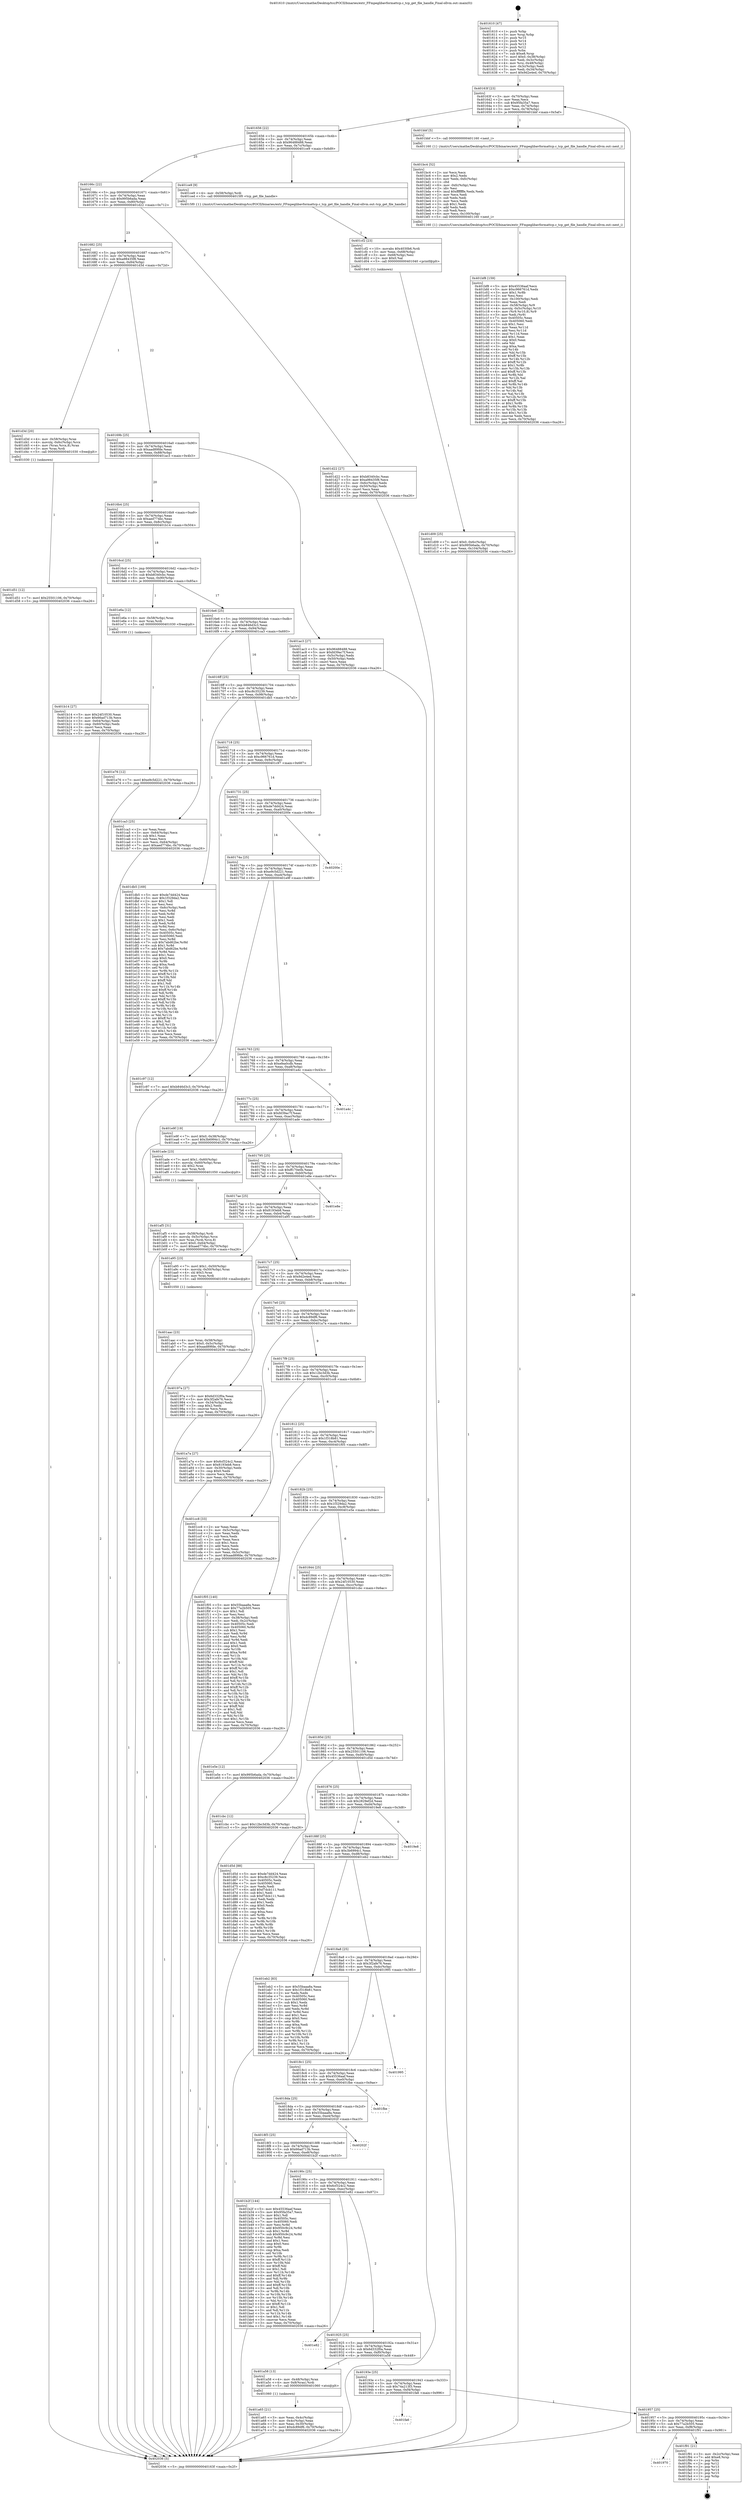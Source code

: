 digraph "0x401610" {
  label = "0x401610 (/mnt/c/Users/mathe/Desktop/tcc/POCII/binaries/extr_FFmpeglibavformattcp.c_tcp_get_file_handle_Final-ollvm.out::main(0))"
  labelloc = "t"
  node[shape=record]

  Entry [label="",width=0.3,height=0.3,shape=circle,fillcolor=black,style=filled]
  "0x40163f" [label="{
     0x40163f [23]\l
     | [instrs]\l
     &nbsp;&nbsp;0x40163f \<+3\>: mov -0x70(%rbp),%eax\l
     &nbsp;&nbsp;0x401642 \<+2\>: mov %eax,%ecx\l
     &nbsp;&nbsp;0x401644 \<+6\>: sub $0x95fa35a7,%ecx\l
     &nbsp;&nbsp;0x40164a \<+3\>: mov %eax,-0x74(%rbp)\l
     &nbsp;&nbsp;0x40164d \<+3\>: mov %ecx,-0x78(%rbp)\l
     &nbsp;&nbsp;0x401650 \<+6\>: je 0000000000401bbf \<main+0x5af\>\l
  }"]
  "0x401bbf" [label="{
     0x401bbf [5]\l
     | [instrs]\l
     &nbsp;&nbsp;0x401bbf \<+5\>: call 0000000000401160 \<next_i\>\l
     | [calls]\l
     &nbsp;&nbsp;0x401160 \{1\} (/mnt/c/Users/mathe/Desktop/tcc/POCII/binaries/extr_FFmpeglibavformattcp.c_tcp_get_file_handle_Final-ollvm.out::next_i)\l
  }"]
  "0x401656" [label="{
     0x401656 [22]\l
     | [instrs]\l
     &nbsp;&nbsp;0x401656 \<+5\>: jmp 000000000040165b \<main+0x4b\>\l
     &nbsp;&nbsp;0x40165b \<+3\>: mov -0x74(%rbp),%eax\l
     &nbsp;&nbsp;0x40165e \<+5\>: sub $0x96488488,%eax\l
     &nbsp;&nbsp;0x401663 \<+3\>: mov %eax,-0x7c(%rbp)\l
     &nbsp;&nbsp;0x401666 \<+6\>: je 0000000000401ce9 \<main+0x6d9\>\l
  }"]
  Exit [label="",width=0.3,height=0.3,shape=circle,fillcolor=black,style=filled,peripheries=2]
  "0x401ce9" [label="{
     0x401ce9 [9]\l
     | [instrs]\l
     &nbsp;&nbsp;0x401ce9 \<+4\>: mov -0x58(%rbp),%rdi\l
     &nbsp;&nbsp;0x401ced \<+5\>: call 00000000004015f0 \<tcp_get_file_handle\>\l
     | [calls]\l
     &nbsp;&nbsp;0x4015f0 \{1\} (/mnt/c/Users/mathe/Desktop/tcc/POCII/binaries/extr_FFmpeglibavformattcp.c_tcp_get_file_handle_Final-ollvm.out::tcp_get_file_handle)\l
  }"]
  "0x40166c" [label="{
     0x40166c [22]\l
     | [instrs]\l
     &nbsp;&nbsp;0x40166c \<+5\>: jmp 0000000000401671 \<main+0x61\>\l
     &nbsp;&nbsp;0x401671 \<+3\>: mov -0x74(%rbp),%eax\l
     &nbsp;&nbsp;0x401674 \<+5\>: sub $0x995b6ada,%eax\l
     &nbsp;&nbsp;0x401679 \<+3\>: mov %eax,-0x80(%rbp)\l
     &nbsp;&nbsp;0x40167c \<+6\>: je 0000000000401d22 \<main+0x712\>\l
  }"]
  "0x401970" [label="{
     0x401970\l
  }", style=dashed]
  "0x401d22" [label="{
     0x401d22 [27]\l
     | [instrs]\l
     &nbsp;&nbsp;0x401d22 \<+5\>: mov $0xb8340cbc,%eax\l
     &nbsp;&nbsp;0x401d27 \<+5\>: mov $0xa98435f8,%ecx\l
     &nbsp;&nbsp;0x401d2c \<+3\>: mov -0x6c(%rbp),%edx\l
     &nbsp;&nbsp;0x401d2f \<+3\>: cmp -0x50(%rbp),%edx\l
     &nbsp;&nbsp;0x401d32 \<+3\>: cmovl %ecx,%eax\l
     &nbsp;&nbsp;0x401d35 \<+3\>: mov %eax,-0x70(%rbp)\l
     &nbsp;&nbsp;0x401d38 \<+5\>: jmp 0000000000402036 \<main+0xa26\>\l
  }"]
  "0x401682" [label="{
     0x401682 [25]\l
     | [instrs]\l
     &nbsp;&nbsp;0x401682 \<+5\>: jmp 0000000000401687 \<main+0x77\>\l
     &nbsp;&nbsp;0x401687 \<+3\>: mov -0x74(%rbp),%eax\l
     &nbsp;&nbsp;0x40168a \<+5\>: sub $0xa98435f8,%eax\l
     &nbsp;&nbsp;0x40168f \<+6\>: mov %eax,-0x84(%rbp)\l
     &nbsp;&nbsp;0x401695 \<+6\>: je 0000000000401d3d \<main+0x72d\>\l
  }"]
  "0x401f91" [label="{
     0x401f91 [21]\l
     | [instrs]\l
     &nbsp;&nbsp;0x401f91 \<+3\>: mov -0x2c(%rbp),%eax\l
     &nbsp;&nbsp;0x401f94 \<+7\>: add $0xe8,%rsp\l
     &nbsp;&nbsp;0x401f9b \<+1\>: pop %rbx\l
     &nbsp;&nbsp;0x401f9c \<+2\>: pop %r12\l
     &nbsp;&nbsp;0x401f9e \<+2\>: pop %r13\l
     &nbsp;&nbsp;0x401fa0 \<+2\>: pop %r14\l
     &nbsp;&nbsp;0x401fa2 \<+2\>: pop %r15\l
     &nbsp;&nbsp;0x401fa4 \<+1\>: pop %rbp\l
     &nbsp;&nbsp;0x401fa5 \<+1\>: ret\l
  }"]
  "0x401d3d" [label="{
     0x401d3d [20]\l
     | [instrs]\l
     &nbsp;&nbsp;0x401d3d \<+4\>: mov -0x58(%rbp),%rax\l
     &nbsp;&nbsp;0x401d41 \<+4\>: movslq -0x6c(%rbp),%rcx\l
     &nbsp;&nbsp;0x401d45 \<+4\>: mov (%rax,%rcx,8),%rax\l
     &nbsp;&nbsp;0x401d49 \<+3\>: mov %rax,%rdi\l
     &nbsp;&nbsp;0x401d4c \<+5\>: call 0000000000401030 \<free@plt\>\l
     | [calls]\l
     &nbsp;&nbsp;0x401030 \{1\} (unknown)\l
  }"]
  "0x40169b" [label="{
     0x40169b [25]\l
     | [instrs]\l
     &nbsp;&nbsp;0x40169b \<+5\>: jmp 00000000004016a0 \<main+0x90\>\l
     &nbsp;&nbsp;0x4016a0 \<+3\>: mov -0x74(%rbp),%eax\l
     &nbsp;&nbsp;0x4016a3 \<+5\>: sub $0xaad89fde,%eax\l
     &nbsp;&nbsp;0x4016a8 \<+6\>: mov %eax,-0x88(%rbp)\l
     &nbsp;&nbsp;0x4016ae \<+6\>: je 0000000000401ac3 \<main+0x4b3\>\l
  }"]
  "0x401957" [label="{
     0x401957 [25]\l
     | [instrs]\l
     &nbsp;&nbsp;0x401957 \<+5\>: jmp 000000000040195c \<main+0x34c\>\l
     &nbsp;&nbsp;0x40195c \<+3\>: mov -0x74(%rbp),%eax\l
     &nbsp;&nbsp;0x40195f \<+5\>: sub $0x77a2b505,%eax\l
     &nbsp;&nbsp;0x401964 \<+6\>: mov %eax,-0xf8(%rbp)\l
     &nbsp;&nbsp;0x40196a \<+6\>: je 0000000000401f91 \<main+0x981\>\l
  }"]
  "0x401ac3" [label="{
     0x401ac3 [27]\l
     | [instrs]\l
     &nbsp;&nbsp;0x401ac3 \<+5\>: mov $0x96488488,%eax\l
     &nbsp;&nbsp;0x401ac8 \<+5\>: mov $0xfd39ac7f,%ecx\l
     &nbsp;&nbsp;0x401acd \<+3\>: mov -0x5c(%rbp),%edx\l
     &nbsp;&nbsp;0x401ad0 \<+3\>: cmp -0x50(%rbp),%edx\l
     &nbsp;&nbsp;0x401ad3 \<+3\>: cmovl %ecx,%eax\l
     &nbsp;&nbsp;0x401ad6 \<+3\>: mov %eax,-0x70(%rbp)\l
     &nbsp;&nbsp;0x401ad9 \<+5\>: jmp 0000000000402036 \<main+0xa26\>\l
  }"]
  "0x4016b4" [label="{
     0x4016b4 [25]\l
     | [instrs]\l
     &nbsp;&nbsp;0x4016b4 \<+5\>: jmp 00000000004016b9 \<main+0xa9\>\l
     &nbsp;&nbsp;0x4016b9 \<+3\>: mov -0x74(%rbp),%eax\l
     &nbsp;&nbsp;0x4016bc \<+5\>: sub $0xaed774bc,%eax\l
     &nbsp;&nbsp;0x4016c1 \<+6\>: mov %eax,-0x8c(%rbp)\l
     &nbsp;&nbsp;0x4016c7 \<+6\>: je 0000000000401b14 \<main+0x504\>\l
  }"]
  "0x401fa6" [label="{
     0x401fa6\l
  }", style=dashed]
  "0x401b14" [label="{
     0x401b14 [27]\l
     | [instrs]\l
     &nbsp;&nbsp;0x401b14 \<+5\>: mov $0x24f10530,%eax\l
     &nbsp;&nbsp;0x401b19 \<+5\>: mov $0x66ad713b,%ecx\l
     &nbsp;&nbsp;0x401b1e \<+3\>: mov -0x64(%rbp),%edx\l
     &nbsp;&nbsp;0x401b21 \<+3\>: cmp -0x60(%rbp),%edx\l
     &nbsp;&nbsp;0x401b24 \<+3\>: cmovl %ecx,%eax\l
     &nbsp;&nbsp;0x401b27 \<+3\>: mov %eax,-0x70(%rbp)\l
     &nbsp;&nbsp;0x401b2a \<+5\>: jmp 0000000000402036 \<main+0xa26\>\l
  }"]
  "0x4016cd" [label="{
     0x4016cd [25]\l
     | [instrs]\l
     &nbsp;&nbsp;0x4016cd \<+5\>: jmp 00000000004016d2 \<main+0xc2\>\l
     &nbsp;&nbsp;0x4016d2 \<+3\>: mov -0x74(%rbp),%eax\l
     &nbsp;&nbsp;0x4016d5 \<+5\>: sub $0xb8340cbc,%eax\l
     &nbsp;&nbsp;0x4016da \<+6\>: mov %eax,-0x90(%rbp)\l
     &nbsp;&nbsp;0x4016e0 \<+6\>: je 0000000000401e6a \<main+0x85a\>\l
  }"]
  "0x401e76" [label="{
     0x401e76 [12]\l
     | [instrs]\l
     &nbsp;&nbsp;0x401e76 \<+7\>: movl $0xe9c5d221,-0x70(%rbp)\l
     &nbsp;&nbsp;0x401e7d \<+5\>: jmp 0000000000402036 \<main+0xa26\>\l
  }"]
  "0x401e6a" [label="{
     0x401e6a [12]\l
     | [instrs]\l
     &nbsp;&nbsp;0x401e6a \<+4\>: mov -0x58(%rbp),%rax\l
     &nbsp;&nbsp;0x401e6e \<+3\>: mov %rax,%rdi\l
     &nbsp;&nbsp;0x401e71 \<+5\>: call 0000000000401030 \<free@plt\>\l
     | [calls]\l
     &nbsp;&nbsp;0x401030 \{1\} (unknown)\l
  }"]
  "0x4016e6" [label="{
     0x4016e6 [25]\l
     | [instrs]\l
     &nbsp;&nbsp;0x4016e6 \<+5\>: jmp 00000000004016eb \<main+0xdb\>\l
     &nbsp;&nbsp;0x4016eb \<+3\>: mov -0x74(%rbp),%eax\l
     &nbsp;&nbsp;0x4016ee \<+5\>: sub $0xb846d3c3,%eax\l
     &nbsp;&nbsp;0x4016f3 \<+6\>: mov %eax,-0x94(%rbp)\l
     &nbsp;&nbsp;0x4016f9 \<+6\>: je 0000000000401ca3 \<main+0x693\>\l
  }"]
  "0x401d51" [label="{
     0x401d51 [12]\l
     | [instrs]\l
     &nbsp;&nbsp;0x401d51 \<+7\>: movl $0x25501106,-0x70(%rbp)\l
     &nbsp;&nbsp;0x401d58 \<+5\>: jmp 0000000000402036 \<main+0xa26\>\l
  }"]
  "0x401ca3" [label="{
     0x401ca3 [25]\l
     | [instrs]\l
     &nbsp;&nbsp;0x401ca3 \<+2\>: xor %eax,%eax\l
     &nbsp;&nbsp;0x401ca5 \<+3\>: mov -0x64(%rbp),%ecx\l
     &nbsp;&nbsp;0x401ca8 \<+3\>: sub $0x1,%eax\l
     &nbsp;&nbsp;0x401cab \<+2\>: sub %eax,%ecx\l
     &nbsp;&nbsp;0x401cad \<+3\>: mov %ecx,-0x64(%rbp)\l
     &nbsp;&nbsp;0x401cb0 \<+7\>: movl $0xaed774bc,-0x70(%rbp)\l
     &nbsp;&nbsp;0x401cb7 \<+5\>: jmp 0000000000402036 \<main+0xa26\>\l
  }"]
  "0x4016ff" [label="{
     0x4016ff [25]\l
     | [instrs]\l
     &nbsp;&nbsp;0x4016ff \<+5\>: jmp 0000000000401704 \<main+0xf4\>\l
     &nbsp;&nbsp;0x401704 \<+3\>: mov -0x74(%rbp),%eax\l
     &nbsp;&nbsp;0x401707 \<+5\>: sub $0xc8c35239,%eax\l
     &nbsp;&nbsp;0x40170c \<+6\>: mov %eax,-0x98(%rbp)\l
     &nbsp;&nbsp;0x401712 \<+6\>: je 0000000000401db5 \<main+0x7a5\>\l
  }"]
  "0x401d09" [label="{
     0x401d09 [25]\l
     | [instrs]\l
     &nbsp;&nbsp;0x401d09 \<+7\>: movl $0x0,-0x6c(%rbp)\l
     &nbsp;&nbsp;0x401d10 \<+7\>: movl $0x995b6ada,-0x70(%rbp)\l
     &nbsp;&nbsp;0x401d17 \<+6\>: mov %eax,-0x104(%rbp)\l
     &nbsp;&nbsp;0x401d1d \<+5\>: jmp 0000000000402036 \<main+0xa26\>\l
  }"]
  "0x401db5" [label="{
     0x401db5 [169]\l
     | [instrs]\l
     &nbsp;&nbsp;0x401db5 \<+5\>: mov $0xde7dd424,%eax\l
     &nbsp;&nbsp;0x401dba \<+5\>: mov $0x1f329da2,%ecx\l
     &nbsp;&nbsp;0x401dbf \<+2\>: mov $0x1,%dl\l
     &nbsp;&nbsp;0x401dc1 \<+2\>: xor %esi,%esi\l
     &nbsp;&nbsp;0x401dc3 \<+3\>: mov -0x6c(%rbp),%edi\l
     &nbsp;&nbsp;0x401dc6 \<+3\>: mov %esi,%r8d\l
     &nbsp;&nbsp;0x401dc9 \<+3\>: sub %edi,%r8d\l
     &nbsp;&nbsp;0x401dcc \<+2\>: mov %esi,%edi\l
     &nbsp;&nbsp;0x401dce \<+3\>: sub $0x1,%edi\l
     &nbsp;&nbsp;0x401dd1 \<+3\>: add %edi,%r8d\l
     &nbsp;&nbsp;0x401dd4 \<+3\>: sub %r8d,%esi\l
     &nbsp;&nbsp;0x401dd7 \<+3\>: mov %esi,-0x6c(%rbp)\l
     &nbsp;&nbsp;0x401dda \<+7\>: mov 0x40505c,%esi\l
     &nbsp;&nbsp;0x401de1 \<+7\>: mov 0x405060,%edi\l
     &nbsp;&nbsp;0x401de8 \<+3\>: mov %esi,%r8d\l
     &nbsp;&nbsp;0x401deb \<+7\>: sub $0x7abd62be,%r8d\l
     &nbsp;&nbsp;0x401df2 \<+4\>: sub $0x1,%r8d\l
     &nbsp;&nbsp;0x401df6 \<+7\>: add $0x7abd62be,%r8d\l
     &nbsp;&nbsp;0x401dfd \<+4\>: imul %r8d,%esi\l
     &nbsp;&nbsp;0x401e01 \<+3\>: and $0x1,%esi\l
     &nbsp;&nbsp;0x401e04 \<+3\>: cmp $0x0,%esi\l
     &nbsp;&nbsp;0x401e07 \<+4\>: sete %r9b\l
     &nbsp;&nbsp;0x401e0b \<+3\>: cmp $0xa,%edi\l
     &nbsp;&nbsp;0x401e0e \<+4\>: setl %r10b\l
     &nbsp;&nbsp;0x401e12 \<+3\>: mov %r9b,%r11b\l
     &nbsp;&nbsp;0x401e15 \<+4\>: xor $0xff,%r11b\l
     &nbsp;&nbsp;0x401e19 \<+3\>: mov %r10b,%bl\l
     &nbsp;&nbsp;0x401e1c \<+3\>: xor $0xff,%bl\l
     &nbsp;&nbsp;0x401e1f \<+3\>: xor $0x1,%dl\l
     &nbsp;&nbsp;0x401e22 \<+3\>: mov %r11b,%r14b\l
     &nbsp;&nbsp;0x401e25 \<+4\>: and $0xff,%r14b\l
     &nbsp;&nbsp;0x401e29 \<+3\>: and %dl,%r9b\l
     &nbsp;&nbsp;0x401e2c \<+3\>: mov %bl,%r15b\l
     &nbsp;&nbsp;0x401e2f \<+4\>: and $0xff,%r15b\l
     &nbsp;&nbsp;0x401e33 \<+3\>: and %dl,%r10b\l
     &nbsp;&nbsp;0x401e36 \<+3\>: or %r9b,%r14b\l
     &nbsp;&nbsp;0x401e39 \<+3\>: or %r10b,%r15b\l
     &nbsp;&nbsp;0x401e3c \<+3\>: xor %r15b,%r14b\l
     &nbsp;&nbsp;0x401e3f \<+3\>: or %bl,%r11b\l
     &nbsp;&nbsp;0x401e42 \<+4\>: xor $0xff,%r11b\l
     &nbsp;&nbsp;0x401e46 \<+3\>: or $0x1,%dl\l
     &nbsp;&nbsp;0x401e49 \<+3\>: and %dl,%r11b\l
     &nbsp;&nbsp;0x401e4c \<+3\>: or %r11b,%r14b\l
     &nbsp;&nbsp;0x401e4f \<+4\>: test $0x1,%r14b\l
     &nbsp;&nbsp;0x401e53 \<+3\>: cmovne %ecx,%eax\l
     &nbsp;&nbsp;0x401e56 \<+3\>: mov %eax,-0x70(%rbp)\l
     &nbsp;&nbsp;0x401e59 \<+5\>: jmp 0000000000402036 \<main+0xa26\>\l
  }"]
  "0x401718" [label="{
     0x401718 [25]\l
     | [instrs]\l
     &nbsp;&nbsp;0x401718 \<+5\>: jmp 000000000040171d \<main+0x10d\>\l
     &nbsp;&nbsp;0x40171d \<+3\>: mov -0x74(%rbp),%eax\l
     &nbsp;&nbsp;0x401720 \<+5\>: sub $0xc966761d,%eax\l
     &nbsp;&nbsp;0x401725 \<+6\>: mov %eax,-0x9c(%rbp)\l
     &nbsp;&nbsp;0x40172b \<+6\>: je 0000000000401c97 \<main+0x687\>\l
  }"]
  "0x401cf2" [label="{
     0x401cf2 [23]\l
     | [instrs]\l
     &nbsp;&nbsp;0x401cf2 \<+10\>: movabs $0x4030b6,%rdi\l
     &nbsp;&nbsp;0x401cfc \<+3\>: mov %eax,-0x68(%rbp)\l
     &nbsp;&nbsp;0x401cff \<+3\>: mov -0x68(%rbp),%esi\l
     &nbsp;&nbsp;0x401d02 \<+2\>: mov $0x0,%al\l
     &nbsp;&nbsp;0x401d04 \<+5\>: call 0000000000401040 \<printf@plt\>\l
     | [calls]\l
     &nbsp;&nbsp;0x401040 \{1\} (unknown)\l
  }"]
  "0x401c97" [label="{
     0x401c97 [12]\l
     | [instrs]\l
     &nbsp;&nbsp;0x401c97 \<+7\>: movl $0xb846d3c3,-0x70(%rbp)\l
     &nbsp;&nbsp;0x401c9e \<+5\>: jmp 0000000000402036 \<main+0xa26\>\l
  }"]
  "0x401731" [label="{
     0x401731 [25]\l
     | [instrs]\l
     &nbsp;&nbsp;0x401731 \<+5\>: jmp 0000000000401736 \<main+0x126\>\l
     &nbsp;&nbsp;0x401736 \<+3\>: mov -0x74(%rbp),%eax\l
     &nbsp;&nbsp;0x401739 \<+5\>: sub $0xde7dd424,%eax\l
     &nbsp;&nbsp;0x40173e \<+6\>: mov %eax,-0xa0(%rbp)\l
     &nbsp;&nbsp;0x401744 \<+6\>: je 000000000040200e \<main+0x9fe\>\l
  }"]
  "0x401bf8" [label="{
     0x401bf8 [159]\l
     | [instrs]\l
     &nbsp;&nbsp;0x401bf8 \<+5\>: mov $0x45536aaf,%ecx\l
     &nbsp;&nbsp;0x401bfd \<+5\>: mov $0xc966761d,%edx\l
     &nbsp;&nbsp;0x401c02 \<+3\>: mov $0x1,%r8b\l
     &nbsp;&nbsp;0x401c05 \<+2\>: xor %esi,%esi\l
     &nbsp;&nbsp;0x401c07 \<+6\>: mov -0x100(%rbp),%edi\l
     &nbsp;&nbsp;0x401c0d \<+3\>: imul %eax,%edi\l
     &nbsp;&nbsp;0x401c10 \<+4\>: mov -0x58(%rbp),%r9\l
     &nbsp;&nbsp;0x401c14 \<+4\>: movslq -0x5c(%rbp),%r10\l
     &nbsp;&nbsp;0x401c18 \<+4\>: mov (%r9,%r10,8),%r9\l
     &nbsp;&nbsp;0x401c1c \<+3\>: mov %edi,(%r9)\l
     &nbsp;&nbsp;0x401c1f \<+7\>: mov 0x40505c,%eax\l
     &nbsp;&nbsp;0x401c26 \<+7\>: mov 0x405060,%edi\l
     &nbsp;&nbsp;0x401c2d \<+3\>: sub $0x1,%esi\l
     &nbsp;&nbsp;0x401c30 \<+3\>: mov %eax,%r11d\l
     &nbsp;&nbsp;0x401c33 \<+3\>: add %esi,%r11d\l
     &nbsp;&nbsp;0x401c36 \<+4\>: imul %r11d,%eax\l
     &nbsp;&nbsp;0x401c3a \<+3\>: and $0x1,%eax\l
     &nbsp;&nbsp;0x401c3d \<+3\>: cmp $0x0,%eax\l
     &nbsp;&nbsp;0x401c40 \<+3\>: sete %bl\l
     &nbsp;&nbsp;0x401c43 \<+3\>: cmp $0xa,%edi\l
     &nbsp;&nbsp;0x401c46 \<+4\>: setl %r14b\l
     &nbsp;&nbsp;0x401c4a \<+3\>: mov %bl,%r15b\l
     &nbsp;&nbsp;0x401c4d \<+4\>: xor $0xff,%r15b\l
     &nbsp;&nbsp;0x401c51 \<+3\>: mov %r14b,%r12b\l
     &nbsp;&nbsp;0x401c54 \<+4\>: xor $0xff,%r12b\l
     &nbsp;&nbsp;0x401c58 \<+4\>: xor $0x1,%r8b\l
     &nbsp;&nbsp;0x401c5c \<+3\>: mov %r15b,%r13b\l
     &nbsp;&nbsp;0x401c5f \<+4\>: and $0xff,%r13b\l
     &nbsp;&nbsp;0x401c63 \<+3\>: and %r8b,%bl\l
     &nbsp;&nbsp;0x401c66 \<+3\>: mov %r12b,%al\l
     &nbsp;&nbsp;0x401c69 \<+2\>: and $0xff,%al\l
     &nbsp;&nbsp;0x401c6b \<+3\>: and %r8b,%r14b\l
     &nbsp;&nbsp;0x401c6e \<+3\>: or %bl,%r13b\l
     &nbsp;&nbsp;0x401c71 \<+3\>: or %r14b,%al\l
     &nbsp;&nbsp;0x401c74 \<+3\>: xor %al,%r13b\l
     &nbsp;&nbsp;0x401c77 \<+3\>: or %r12b,%r15b\l
     &nbsp;&nbsp;0x401c7a \<+4\>: xor $0xff,%r15b\l
     &nbsp;&nbsp;0x401c7e \<+4\>: or $0x1,%r8b\l
     &nbsp;&nbsp;0x401c82 \<+3\>: and %r8b,%r15b\l
     &nbsp;&nbsp;0x401c85 \<+3\>: or %r15b,%r13b\l
     &nbsp;&nbsp;0x401c88 \<+4\>: test $0x1,%r13b\l
     &nbsp;&nbsp;0x401c8c \<+3\>: cmovne %edx,%ecx\l
     &nbsp;&nbsp;0x401c8f \<+3\>: mov %ecx,-0x70(%rbp)\l
     &nbsp;&nbsp;0x401c92 \<+5\>: jmp 0000000000402036 \<main+0xa26\>\l
  }"]
  "0x40200e" [label="{
     0x40200e\l
  }", style=dashed]
  "0x40174a" [label="{
     0x40174a [25]\l
     | [instrs]\l
     &nbsp;&nbsp;0x40174a \<+5\>: jmp 000000000040174f \<main+0x13f\>\l
     &nbsp;&nbsp;0x40174f \<+3\>: mov -0x74(%rbp),%eax\l
     &nbsp;&nbsp;0x401752 \<+5\>: sub $0xe9c5d221,%eax\l
     &nbsp;&nbsp;0x401757 \<+6\>: mov %eax,-0xa4(%rbp)\l
     &nbsp;&nbsp;0x40175d \<+6\>: je 0000000000401e9f \<main+0x88f\>\l
  }"]
  "0x401bc4" [label="{
     0x401bc4 [52]\l
     | [instrs]\l
     &nbsp;&nbsp;0x401bc4 \<+2\>: xor %ecx,%ecx\l
     &nbsp;&nbsp;0x401bc6 \<+5\>: mov $0x2,%edx\l
     &nbsp;&nbsp;0x401bcb \<+6\>: mov %edx,-0xfc(%rbp)\l
     &nbsp;&nbsp;0x401bd1 \<+1\>: cltd\l
     &nbsp;&nbsp;0x401bd2 \<+6\>: mov -0xfc(%rbp),%esi\l
     &nbsp;&nbsp;0x401bd8 \<+2\>: idiv %esi\l
     &nbsp;&nbsp;0x401bda \<+6\>: imul $0xfffffffe,%edx,%edx\l
     &nbsp;&nbsp;0x401be0 \<+2\>: mov %ecx,%edi\l
     &nbsp;&nbsp;0x401be2 \<+2\>: sub %edx,%edi\l
     &nbsp;&nbsp;0x401be4 \<+2\>: mov %ecx,%edx\l
     &nbsp;&nbsp;0x401be6 \<+3\>: sub $0x1,%edx\l
     &nbsp;&nbsp;0x401be9 \<+2\>: add %edx,%edi\l
     &nbsp;&nbsp;0x401beb \<+2\>: sub %edi,%ecx\l
     &nbsp;&nbsp;0x401bed \<+6\>: mov %ecx,-0x100(%rbp)\l
     &nbsp;&nbsp;0x401bf3 \<+5\>: call 0000000000401160 \<next_i\>\l
     | [calls]\l
     &nbsp;&nbsp;0x401160 \{1\} (/mnt/c/Users/mathe/Desktop/tcc/POCII/binaries/extr_FFmpeglibavformattcp.c_tcp_get_file_handle_Final-ollvm.out::next_i)\l
  }"]
  "0x401e9f" [label="{
     0x401e9f [19]\l
     | [instrs]\l
     &nbsp;&nbsp;0x401e9f \<+7\>: movl $0x0,-0x38(%rbp)\l
     &nbsp;&nbsp;0x401ea6 \<+7\>: movl $0x3b6994c1,-0x70(%rbp)\l
     &nbsp;&nbsp;0x401ead \<+5\>: jmp 0000000000402036 \<main+0xa26\>\l
  }"]
  "0x401763" [label="{
     0x401763 [25]\l
     | [instrs]\l
     &nbsp;&nbsp;0x401763 \<+5\>: jmp 0000000000401768 \<main+0x158\>\l
     &nbsp;&nbsp;0x401768 \<+3\>: mov -0x74(%rbp),%eax\l
     &nbsp;&nbsp;0x40176b \<+5\>: sub $0xefea0cdb,%eax\l
     &nbsp;&nbsp;0x401770 \<+6\>: mov %eax,-0xa8(%rbp)\l
     &nbsp;&nbsp;0x401776 \<+6\>: je 0000000000401a4c \<main+0x43c\>\l
  }"]
  "0x401af5" [label="{
     0x401af5 [31]\l
     | [instrs]\l
     &nbsp;&nbsp;0x401af5 \<+4\>: mov -0x58(%rbp),%rdi\l
     &nbsp;&nbsp;0x401af9 \<+4\>: movslq -0x5c(%rbp),%rcx\l
     &nbsp;&nbsp;0x401afd \<+4\>: mov %rax,(%rdi,%rcx,8)\l
     &nbsp;&nbsp;0x401b01 \<+7\>: movl $0x0,-0x64(%rbp)\l
     &nbsp;&nbsp;0x401b08 \<+7\>: movl $0xaed774bc,-0x70(%rbp)\l
     &nbsp;&nbsp;0x401b0f \<+5\>: jmp 0000000000402036 \<main+0xa26\>\l
  }"]
  "0x401a4c" [label="{
     0x401a4c\l
  }", style=dashed]
  "0x40177c" [label="{
     0x40177c [25]\l
     | [instrs]\l
     &nbsp;&nbsp;0x40177c \<+5\>: jmp 0000000000401781 \<main+0x171\>\l
     &nbsp;&nbsp;0x401781 \<+3\>: mov -0x74(%rbp),%eax\l
     &nbsp;&nbsp;0x401784 \<+5\>: sub $0xfd39ac7f,%eax\l
     &nbsp;&nbsp;0x401789 \<+6\>: mov %eax,-0xac(%rbp)\l
     &nbsp;&nbsp;0x40178f \<+6\>: je 0000000000401ade \<main+0x4ce\>\l
  }"]
  "0x401aac" [label="{
     0x401aac [23]\l
     | [instrs]\l
     &nbsp;&nbsp;0x401aac \<+4\>: mov %rax,-0x58(%rbp)\l
     &nbsp;&nbsp;0x401ab0 \<+7\>: movl $0x0,-0x5c(%rbp)\l
     &nbsp;&nbsp;0x401ab7 \<+7\>: movl $0xaad89fde,-0x70(%rbp)\l
     &nbsp;&nbsp;0x401abe \<+5\>: jmp 0000000000402036 \<main+0xa26\>\l
  }"]
  "0x401ade" [label="{
     0x401ade [23]\l
     | [instrs]\l
     &nbsp;&nbsp;0x401ade \<+7\>: movl $0x1,-0x60(%rbp)\l
     &nbsp;&nbsp;0x401ae5 \<+4\>: movslq -0x60(%rbp),%rax\l
     &nbsp;&nbsp;0x401ae9 \<+4\>: shl $0x2,%rax\l
     &nbsp;&nbsp;0x401aed \<+3\>: mov %rax,%rdi\l
     &nbsp;&nbsp;0x401af0 \<+5\>: call 0000000000401050 \<malloc@plt\>\l
     | [calls]\l
     &nbsp;&nbsp;0x401050 \{1\} (unknown)\l
  }"]
  "0x401795" [label="{
     0x401795 [25]\l
     | [instrs]\l
     &nbsp;&nbsp;0x401795 \<+5\>: jmp 000000000040179a \<main+0x18a\>\l
     &nbsp;&nbsp;0x40179a \<+3\>: mov -0x74(%rbp),%eax\l
     &nbsp;&nbsp;0x40179d \<+5\>: sub $0xff170e0b,%eax\l
     &nbsp;&nbsp;0x4017a2 \<+6\>: mov %eax,-0xb0(%rbp)\l
     &nbsp;&nbsp;0x4017a8 \<+6\>: je 0000000000401e8e \<main+0x87e\>\l
  }"]
  "0x401a65" [label="{
     0x401a65 [21]\l
     | [instrs]\l
     &nbsp;&nbsp;0x401a65 \<+3\>: mov %eax,-0x4c(%rbp)\l
     &nbsp;&nbsp;0x401a68 \<+3\>: mov -0x4c(%rbp),%eax\l
     &nbsp;&nbsp;0x401a6b \<+3\>: mov %eax,-0x30(%rbp)\l
     &nbsp;&nbsp;0x401a6e \<+7\>: movl $0xdc89df6,-0x70(%rbp)\l
     &nbsp;&nbsp;0x401a75 \<+5\>: jmp 0000000000402036 \<main+0xa26\>\l
  }"]
  "0x401e8e" [label="{
     0x401e8e\l
  }", style=dashed]
  "0x4017ae" [label="{
     0x4017ae [25]\l
     | [instrs]\l
     &nbsp;&nbsp;0x4017ae \<+5\>: jmp 00000000004017b3 \<main+0x1a3\>\l
     &nbsp;&nbsp;0x4017b3 \<+3\>: mov -0x74(%rbp),%eax\l
     &nbsp;&nbsp;0x4017b6 \<+5\>: sub $0x8193eb8,%eax\l
     &nbsp;&nbsp;0x4017bb \<+6\>: mov %eax,-0xb4(%rbp)\l
     &nbsp;&nbsp;0x4017c1 \<+6\>: je 0000000000401a95 \<main+0x485\>\l
  }"]
  "0x40193e" [label="{
     0x40193e [25]\l
     | [instrs]\l
     &nbsp;&nbsp;0x40193e \<+5\>: jmp 0000000000401943 \<main+0x333\>\l
     &nbsp;&nbsp;0x401943 \<+3\>: mov -0x74(%rbp),%eax\l
     &nbsp;&nbsp;0x401946 \<+5\>: sub $0x74a213f3,%eax\l
     &nbsp;&nbsp;0x40194b \<+6\>: mov %eax,-0xf4(%rbp)\l
     &nbsp;&nbsp;0x401951 \<+6\>: je 0000000000401fa6 \<main+0x996\>\l
  }"]
  "0x401a95" [label="{
     0x401a95 [23]\l
     | [instrs]\l
     &nbsp;&nbsp;0x401a95 \<+7\>: movl $0x1,-0x50(%rbp)\l
     &nbsp;&nbsp;0x401a9c \<+4\>: movslq -0x50(%rbp),%rax\l
     &nbsp;&nbsp;0x401aa0 \<+4\>: shl $0x3,%rax\l
     &nbsp;&nbsp;0x401aa4 \<+3\>: mov %rax,%rdi\l
     &nbsp;&nbsp;0x401aa7 \<+5\>: call 0000000000401050 \<malloc@plt\>\l
     | [calls]\l
     &nbsp;&nbsp;0x401050 \{1\} (unknown)\l
  }"]
  "0x4017c7" [label="{
     0x4017c7 [25]\l
     | [instrs]\l
     &nbsp;&nbsp;0x4017c7 \<+5\>: jmp 00000000004017cc \<main+0x1bc\>\l
     &nbsp;&nbsp;0x4017cc \<+3\>: mov -0x74(%rbp),%eax\l
     &nbsp;&nbsp;0x4017cf \<+5\>: sub $0x9d2e4ed,%eax\l
     &nbsp;&nbsp;0x4017d4 \<+6\>: mov %eax,-0xb8(%rbp)\l
     &nbsp;&nbsp;0x4017da \<+6\>: je 000000000040197a \<main+0x36a\>\l
  }"]
  "0x401a58" [label="{
     0x401a58 [13]\l
     | [instrs]\l
     &nbsp;&nbsp;0x401a58 \<+4\>: mov -0x48(%rbp),%rax\l
     &nbsp;&nbsp;0x401a5c \<+4\>: mov 0x8(%rax),%rdi\l
     &nbsp;&nbsp;0x401a60 \<+5\>: call 0000000000401060 \<atoi@plt\>\l
     | [calls]\l
     &nbsp;&nbsp;0x401060 \{1\} (unknown)\l
  }"]
  "0x40197a" [label="{
     0x40197a [27]\l
     | [instrs]\l
     &nbsp;&nbsp;0x40197a \<+5\>: mov $0x6d332f0a,%eax\l
     &nbsp;&nbsp;0x40197f \<+5\>: mov $0x3f2afe76,%ecx\l
     &nbsp;&nbsp;0x401984 \<+3\>: mov -0x34(%rbp),%edx\l
     &nbsp;&nbsp;0x401987 \<+3\>: cmp $0x2,%edx\l
     &nbsp;&nbsp;0x40198a \<+3\>: cmovne %ecx,%eax\l
     &nbsp;&nbsp;0x40198d \<+3\>: mov %eax,-0x70(%rbp)\l
     &nbsp;&nbsp;0x401990 \<+5\>: jmp 0000000000402036 \<main+0xa26\>\l
  }"]
  "0x4017e0" [label="{
     0x4017e0 [25]\l
     | [instrs]\l
     &nbsp;&nbsp;0x4017e0 \<+5\>: jmp 00000000004017e5 \<main+0x1d5\>\l
     &nbsp;&nbsp;0x4017e5 \<+3\>: mov -0x74(%rbp),%eax\l
     &nbsp;&nbsp;0x4017e8 \<+5\>: sub $0xdc89df6,%eax\l
     &nbsp;&nbsp;0x4017ed \<+6\>: mov %eax,-0xbc(%rbp)\l
     &nbsp;&nbsp;0x4017f3 \<+6\>: je 0000000000401a7a \<main+0x46a\>\l
  }"]
  "0x402036" [label="{
     0x402036 [5]\l
     | [instrs]\l
     &nbsp;&nbsp;0x402036 \<+5\>: jmp 000000000040163f \<main+0x2f\>\l
  }"]
  "0x401610" [label="{
     0x401610 [47]\l
     | [instrs]\l
     &nbsp;&nbsp;0x401610 \<+1\>: push %rbp\l
     &nbsp;&nbsp;0x401611 \<+3\>: mov %rsp,%rbp\l
     &nbsp;&nbsp;0x401614 \<+2\>: push %r15\l
     &nbsp;&nbsp;0x401616 \<+2\>: push %r14\l
     &nbsp;&nbsp;0x401618 \<+2\>: push %r13\l
     &nbsp;&nbsp;0x40161a \<+2\>: push %r12\l
     &nbsp;&nbsp;0x40161c \<+1\>: push %rbx\l
     &nbsp;&nbsp;0x40161d \<+7\>: sub $0xe8,%rsp\l
     &nbsp;&nbsp;0x401624 \<+7\>: movl $0x0,-0x38(%rbp)\l
     &nbsp;&nbsp;0x40162b \<+3\>: mov %edi,-0x3c(%rbp)\l
     &nbsp;&nbsp;0x40162e \<+4\>: mov %rsi,-0x48(%rbp)\l
     &nbsp;&nbsp;0x401632 \<+3\>: mov -0x3c(%rbp),%edi\l
     &nbsp;&nbsp;0x401635 \<+3\>: mov %edi,-0x34(%rbp)\l
     &nbsp;&nbsp;0x401638 \<+7\>: movl $0x9d2e4ed,-0x70(%rbp)\l
  }"]
  "0x401925" [label="{
     0x401925 [25]\l
     | [instrs]\l
     &nbsp;&nbsp;0x401925 \<+5\>: jmp 000000000040192a \<main+0x31a\>\l
     &nbsp;&nbsp;0x40192a \<+3\>: mov -0x74(%rbp),%eax\l
     &nbsp;&nbsp;0x40192d \<+5\>: sub $0x6d332f0a,%eax\l
     &nbsp;&nbsp;0x401932 \<+6\>: mov %eax,-0xf0(%rbp)\l
     &nbsp;&nbsp;0x401938 \<+6\>: je 0000000000401a58 \<main+0x448\>\l
  }"]
  "0x401a7a" [label="{
     0x401a7a [27]\l
     | [instrs]\l
     &nbsp;&nbsp;0x401a7a \<+5\>: mov $0x6cf324c2,%eax\l
     &nbsp;&nbsp;0x401a7f \<+5\>: mov $0x8193eb8,%ecx\l
     &nbsp;&nbsp;0x401a84 \<+3\>: mov -0x30(%rbp),%edx\l
     &nbsp;&nbsp;0x401a87 \<+3\>: cmp $0x0,%edx\l
     &nbsp;&nbsp;0x401a8a \<+3\>: cmove %ecx,%eax\l
     &nbsp;&nbsp;0x401a8d \<+3\>: mov %eax,-0x70(%rbp)\l
     &nbsp;&nbsp;0x401a90 \<+5\>: jmp 0000000000402036 \<main+0xa26\>\l
  }"]
  "0x4017f9" [label="{
     0x4017f9 [25]\l
     | [instrs]\l
     &nbsp;&nbsp;0x4017f9 \<+5\>: jmp 00000000004017fe \<main+0x1ee\>\l
     &nbsp;&nbsp;0x4017fe \<+3\>: mov -0x74(%rbp),%eax\l
     &nbsp;&nbsp;0x401801 \<+5\>: sub $0x12bc3d3b,%eax\l
     &nbsp;&nbsp;0x401806 \<+6\>: mov %eax,-0xc0(%rbp)\l
     &nbsp;&nbsp;0x40180c \<+6\>: je 0000000000401cc8 \<main+0x6b8\>\l
  }"]
  "0x401e82" [label="{
     0x401e82\l
  }", style=dashed]
  "0x401cc8" [label="{
     0x401cc8 [33]\l
     | [instrs]\l
     &nbsp;&nbsp;0x401cc8 \<+2\>: xor %eax,%eax\l
     &nbsp;&nbsp;0x401cca \<+3\>: mov -0x5c(%rbp),%ecx\l
     &nbsp;&nbsp;0x401ccd \<+2\>: mov %eax,%edx\l
     &nbsp;&nbsp;0x401ccf \<+2\>: sub %ecx,%edx\l
     &nbsp;&nbsp;0x401cd1 \<+2\>: mov %eax,%ecx\l
     &nbsp;&nbsp;0x401cd3 \<+3\>: sub $0x1,%ecx\l
     &nbsp;&nbsp;0x401cd6 \<+2\>: add %ecx,%edx\l
     &nbsp;&nbsp;0x401cd8 \<+2\>: sub %edx,%eax\l
     &nbsp;&nbsp;0x401cda \<+3\>: mov %eax,-0x5c(%rbp)\l
     &nbsp;&nbsp;0x401cdd \<+7\>: movl $0xaad89fde,-0x70(%rbp)\l
     &nbsp;&nbsp;0x401ce4 \<+5\>: jmp 0000000000402036 \<main+0xa26\>\l
  }"]
  "0x401812" [label="{
     0x401812 [25]\l
     | [instrs]\l
     &nbsp;&nbsp;0x401812 \<+5\>: jmp 0000000000401817 \<main+0x207\>\l
     &nbsp;&nbsp;0x401817 \<+3\>: mov -0x74(%rbp),%eax\l
     &nbsp;&nbsp;0x40181a \<+5\>: sub $0x1f318b81,%eax\l
     &nbsp;&nbsp;0x40181f \<+6\>: mov %eax,-0xc4(%rbp)\l
     &nbsp;&nbsp;0x401825 \<+6\>: je 0000000000401f05 \<main+0x8f5\>\l
  }"]
  "0x40190c" [label="{
     0x40190c [25]\l
     | [instrs]\l
     &nbsp;&nbsp;0x40190c \<+5\>: jmp 0000000000401911 \<main+0x301\>\l
     &nbsp;&nbsp;0x401911 \<+3\>: mov -0x74(%rbp),%eax\l
     &nbsp;&nbsp;0x401914 \<+5\>: sub $0x6cf324c2,%eax\l
     &nbsp;&nbsp;0x401919 \<+6\>: mov %eax,-0xec(%rbp)\l
     &nbsp;&nbsp;0x40191f \<+6\>: je 0000000000401e82 \<main+0x872\>\l
  }"]
  "0x401f05" [label="{
     0x401f05 [140]\l
     | [instrs]\l
     &nbsp;&nbsp;0x401f05 \<+5\>: mov $0x55baaa8a,%eax\l
     &nbsp;&nbsp;0x401f0a \<+5\>: mov $0x77a2b505,%ecx\l
     &nbsp;&nbsp;0x401f0f \<+2\>: mov $0x1,%dl\l
     &nbsp;&nbsp;0x401f11 \<+2\>: xor %esi,%esi\l
     &nbsp;&nbsp;0x401f13 \<+3\>: mov -0x38(%rbp),%edi\l
     &nbsp;&nbsp;0x401f16 \<+3\>: mov %edi,-0x2c(%rbp)\l
     &nbsp;&nbsp;0x401f19 \<+7\>: mov 0x40505c,%edi\l
     &nbsp;&nbsp;0x401f20 \<+8\>: mov 0x405060,%r8d\l
     &nbsp;&nbsp;0x401f28 \<+3\>: sub $0x1,%esi\l
     &nbsp;&nbsp;0x401f2b \<+3\>: mov %edi,%r9d\l
     &nbsp;&nbsp;0x401f2e \<+3\>: add %esi,%r9d\l
     &nbsp;&nbsp;0x401f31 \<+4\>: imul %r9d,%edi\l
     &nbsp;&nbsp;0x401f35 \<+3\>: and $0x1,%edi\l
     &nbsp;&nbsp;0x401f38 \<+3\>: cmp $0x0,%edi\l
     &nbsp;&nbsp;0x401f3b \<+4\>: sete %r10b\l
     &nbsp;&nbsp;0x401f3f \<+4\>: cmp $0xa,%r8d\l
     &nbsp;&nbsp;0x401f43 \<+4\>: setl %r11b\l
     &nbsp;&nbsp;0x401f47 \<+3\>: mov %r10b,%bl\l
     &nbsp;&nbsp;0x401f4a \<+3\>: xor $0xff,%bl\l
     &nbsp;&nbsp;0x401f4d \<+3\>: mov %r11b,%r14b\l
     &nbsp;&nbsp;0x401f50 \<+4\>: xor $0xff,%r14b\l
     &nbsp;&nbsp;0x401f54 \<+3\>: xor $0x1,%dl\l
     &nbsp;&nbsp;0x401f57 \<+3\>: mov %bl,%r15b\l
     &nbsp;&nbsp;0x401f5a \<+4\>: and $0xff,%r15b\l
     &nbsp;&nbsp;0x401f5e \<+3\>: and %dl,%r10b\l
     &nbsp;&nbsp;0x401f61 \<+3\>: mov %r14b,%r12b\l
     &nbsp;&nbsp;0x401f64 \<+4\>: and $0xff,%r12b\l
     &nbsp;&nbsp;0x401f68 \<+3\>: and %dl,%r11b\l
     &nbsp;&nbsp;0x401f6b \<+3\>: or %r10b,%r15b\l
     &nbsp;&nbsp;0x401f6e \<+3\>: or %r11b,%r12b\l
     &nbsp;&nbsp;0x401f71 \<+3\>: xor %r12b,%r15b\l
     &nbsp;&nbsp;0x401f74 \<+3\>: or %r14b,%bl\l
     &nbsp;&nbsp;0x401f77 \<+3\>: xor $0xff,%bl\l
     &nbsp;&nbsp;0x401f7a \<+3\>: or $0x1,%dl\l
     &nbsp;&nbsp;0x401f7d \<+2\>: and %dl,%bl\l
     &nbsp;&nbsp;0x401f7f \<+3\>: or %bl,%r15b\l
     &nbsp;&nbsp;0x401f82 \<+4\>: test $0x1,%r15b\l
     &nbsp;&nbsp;0x401f86 \<+3\>: cmovne %ecx,%eax\l
     &nbsp;&nbsp;0x401f89 \<+3\>: mov %eax,-0x70(%rbp)\l
     &nbsp;&nbsp;0x401f8c \<+5\>: jmp 0000000000402036 \<main+0xa26\>\l
  }"]
  "0x40182b" [label="{
     0x40182b [25]\l
     | [instrs]\l
     &nbsp;&nbsp;0x40182b \<+5\>: jmp 0000000000401830 \<main+0x220\>\l
     &nbsp;&nbsp;0x401830 \<+3\>: mov -0x74(%rbp),%eax\l
     &nbsp;&nbsp;0x401833 \<+5\>: sub $0x1f329da2,%eax\l
     &nbsp;&nbsp;0x401838 \<+6\>: mov %eax,-0xc8(%rbp)\l
     &nbsp;&nbsp;0x40183e \<+6\>: je 0000000000401e5e \<main+0x84e\>\l
  }"]
  "0x401b2f" [label="{
     0x401b2f [144]\l
     | [instrs]\l
     &nbsp;&nbsp;0x401b2f \<+5\>: mov $0x45536aaf,%eax\l
     &nbsp;&nbsp;0x401b34 \<+5\>: mov $0x95fa35a7,%ecx\l
     &nbsp;&nbsp;0x401b39 \<+2\>: mov $0x1,%dl\l
     &nbsp;&nbsp;0x401b3b \<+7\>: mov 0x40505c,%esi\l
     &nbsp;&nbsp;0x401b42 \<+7\>: mov 0x405060,%edi\l
     &nbsp;&nbsp;0x401b49 \<+3\>: mov %esi,%r8d\l
     &nbsp;&nbsp;0x401b4c \<+7\>: add $0x950c9c24,%r8d\l
     &nbsp;&nbsp;0x401b53 \<+4\>: sub $0x1,%r8d\l
     &nbsp;&nbsp;0x401b57 \<+7\>: sub $0x950c9c24,%r8d\l
     &nbsp;&nbsp;0x401b5e \<+4\>: imul %r8d,%esi\l
     &nbsp;&nbsp;0x401b62 \<+3\>: and $0x1,%esi\l
     &nbsp;&nbsp;0x401b65 \<+3\>: cmp $0x0,%esi\l
     &nbsp;&nbsp;0x401b68 \<+4\>: sete %r9b\l
     &nbsp;&nbsp;0x401b6c \<+3\>: cmp $0xa,%edi\l
     &nbsp;&nbsp;0x401b6f \<+4\>: setl %r10b\l
     &nbsp;&nbsp;0x401b73 \<+3\>: mov %r9b,%r11b\l
     &nbsp;&nbsp;0x401b76 \<+4\>: xor $0xff,%r11b\l
     &nbsp;&nbsp;0x401b7a \<+3\>: mov %r10b,%bl\l
     &nbsp;&nbsp;0x401b7d \<+3\>: xor $0xff,%bl\l
     &nbsp;&nbsp;0x401b80 \<+3\>: xor $0x1,%dl\l
     &nbsp;&nbsp;0x401b83 \<+3\>: mov %r11b,%r14b\l
     &nbsp;&nbsp;0x401b86 \<+4\>: and $0xff,%r14b\l
     &nbsp;&nbsp;0x401b8a \<+3\>: and %dl,%r9b\l
     &nbsp;&nbsp;0x401b8d \<+3\>: mov %bl,%r15b\l
     &nbsp;&nbsp;0x401b90 \<+4\>: and $0xff,%r15b\l
     &nbsp;&nbsp;0x401b94 \<+3\>: and %dl,%r10b\l
     &nbsp;&nbsp;0x401b97 \<+3\>: or %r9b,%r14b\l
     &nbsp;&nbsp;0x401b9a \<+3\>: or %r10b,%r15b\l
     &nbsp;&nbsp;0x401b9d \<+3\>: xor %r15b,%r14b\l
     &nbsp;&nbsp;0x401ba0 \<+3\>: or %bl,%r11b\l
     &nbsp;&nbsp;0x401ba3 \<+4\>: xor $0xff,%r11b\l
     &nbsp;&nbsp;0x401ba7 \<+3\>: or $0x1,%dl\l
     &nbsp;&nbsp;0x401baa \<+3\>: and %dl,%r11b\l
     &nbsp;&nbsp;0x401bad \<+3\>: or %r11b,%r14b\l
     &nbsp;&nbsp;0x401bb0 \<+4\>: test $0x1,%r14b\l
     &nbsp;&nbsp;0x401bb4 \<+3\>: cmovne %ecx,%eax\l
     &nbsp;&nbsp;0x401bb7 \<+3\>: mov %eax,-0x70(%rbp)\l
     &nbsp;&nbsp;0x401bba \<+5\>: jmp 0000000000402036 \<main+0xa26\>\l
  }"]
  "0x401e5e" [label="{
     0x401e5e [12]\l
     | [instrs]\l
     &nbsp;&nbsp;0x401e5e \<+7\>: movl $0x995b6ada,-0x70(%rbp)\l
     &nbsp;&nbsp;0x401e65 \<+5\>: jmp 0000000000402036 \<main+0xa26\>\l
  }"]
  "0x401844" [label="{
     0x401844 [25]\l
     | [instrs]\l
     &nbsp;&nbsp;0x401844 \<+5\>: jmp 0000000000401849 \<main+0x239\>\l
     &nbsp;&nbsp;0x401849 \<+3\>: mov -0x74(%rbp),%eax\l
     &nbsp;&nbsp;0x40184c \<+5\>: sub $0x24f10530,%eax\l
     &nbsp;&nbsp;0x401851 \<+6\>: mov %eax,-0xcc(%rbp)\l
     &nbsp;&nbsp;0x401857 \<+6\>: je 0000000000401cbc \<main+0x6ac\>\l
  }"]
  "0x4018f3" [label="{
     0x4018f3 [25]\l
     | [instrs]\l
     &nbsp;&nbsp;0x4018f3 \<+5\>: jmp 00000000004018f8 \<main+0x2e8\>\l
     &nbsp;&nbsp;0x4018f8 \<+3\>: mov -0x74(%rbp),%eax\l
     &nbsp;&nbsp;0x4018fb \<+5\>: sub $0x66ad713b,%eax\l
     &nbsp;&nbsp;0x401900 \<+6\>: mov %eax,-0xe8(%rbp)\l
     &nbsp;&nbsp;0x401906 \<+6\>: je 0000000000401b2f \<main+0x51f\>\l
  }"]
  "0x401cbc" [label="{
     0x401cbc [12]\l
     | [instrs]\l
     &nbsp;&nbsp;0x401cbc \<+7\>: movl $0x12bc3d3b,-0x70(%rbp)\l
     &nbsp;&nbsp;0x401cc3 \<+5\>: jmp 0000000000402036 \<main+0xa26\>\l
  }"]
  "0x40185d" [label="{
     0x40185d [25]\l
     | [instrs]\l
     &nbsp;&nbsp;0x40185d \<+5\>: jmp 0000000000401862 \<main+0x252\>\l
     &nbsp;&nbsp;0x401862 \<+3\>: mov -0x74(%rbp),%eax\l
     &nbsp;&nbsp;0x401865 \<+5\>: sub $0x25501106,%eax\l
     &nbsp;&nbsp;0x40186a \<+6\>: mov %eax,-0xd0(%rbp)\l
     &nbsp;&nbsp;0x401870 \<+6\>: je 0000000000401d5d \<main+0x74d\>\l
  }"]
  "0x40202f" [label="{
     0x40202f\l
  }", style=dashed]
  "0x401d5d" [label="{
     0x401d5d [88]\l
     | [instrs]\l
     &nbsp;&nbsp;0x401d5d \<+5\>: mov $0xde7dd424,%eax\l
     &nbsp;&nbsp;0x401d62 \<+5\>: mov $0xc8c35239,%ecx\l
     &nbsp;&nbsp;0x401d67 \<+7\>: mov 0x40505c,%edx\l
     &nbsp;&nbsp;0x401d6e \<+7\>: mov 0x405060,%esi\l
     &nbsp;&nbsp;0x401d75 \<+2\>: mov %edx,%edi\l
     &nbsp;&nbsp;0x401d77 \<+6\>: add $0xf7dcb111,%edi\l
     &nbsp;&nbsp;0x401d7d \<+3\>: sub $0x1,%edi\l
     &nbsp;&nbsp;0x401d80 \<+6\>: sub $0xf7dcb111,%edi\l
     &nbsp;&nbsp;0x401d86 \<+3\>: imul %edi,%edx\l
     &nbsp;&nbsp;0x401d89 \<+3\>: and $0x1,%edx\l
     &nbsp;&nbsp;0x401d8c \<+3\>: cmp $0x0,%edx\l
     &nbsp;&nbsp;0x401d8f \<+4\>: sete %r8b\l
     &nbsp;&nbsp;0x401d93 \<+3\>: cmp $0xa,%esi\l
     &nbsp;&nbsp;0x401d96 \<+4\>: setl %r9b\l
     &nbsp;&nbsp;0x401d9a \<+3\>: mov %r8b,%r10b\l
     &nbsp;&nbsp;0x401d9d \<+3\>: and %r9b,%r10b\l
     &nbsp;&nbsp;0x401da0 \<+3\>: xor %r9b,%r8b\l
     &nbsp;&nbsp;0x401da3 \<+3\>: or %r8b,%r10b\l
     &nbsp;&nbsp;0x401da6 \<+4\>: test $0x1,%r10b\l
     &nbsp;&nbsp;0x401daa \<+3\>: cmovne %ecx,%eax\l
     &nbsp;&nbsp;0x401dad \<+3\>: mov %eax,-0x70(%rbp)\l
     &nbsp;&nbsp;0x401db0 \<+5\>: jmp 0000000000402036 \<main+0xa26\>\l
  }"]
  "0x401876" [label="{
     0x401876 [25]\l
     | [instrs]\l
     &nbsp;&nbsp;0x401876 \<+5\>: jmp 000000000040187b \<main+0x26b\>\l
     &nbsp;&nbsp;0x40187b \<+3\>: mov -0x74(%rbp),%eax\l
     &nbsp;&nbsp;0x40187e \<+5\>: sub $0x2829ef2d,%eax\l
     &nbsp;&nbsp;0x401883 \<+6\>: mov %eax,-0xd4(%rbp)\l
     &nbsp;&nbsp;0x401889 \<+6\>: je 00000000004019e8 \<main+0x3d8\>\l
  }"]
  "0x4018da" [label="{
     0x4018da [25]\l
     | [instrs]\l
     &nbsp;&nbsp;0x4018da \<+5\>: jmp 00000000004018df \<main+0x2cf\>\l
     &nbsp;&nbsp;0x4018df \<+3\>: mov -0x74(%rbp),%eax\l
     &nbsp;&nbsp;0x4018e2 \<+5\>: sub $0x55baaa8a,%eax\l
     &nbsp;&nbsp;0x4018e7 \<+6\>: mov %eax,-0xe4(%rbp)\l
     &nbsp;&nbsp;0x4018ed \<+6\>: je 000000000040202f \<main+0xa1f\>\l
  }"]
  "0x4019e8" [label="{
     0x4019e8\l
  }", style=dashed]
  "0x40188f" [label="{
     0x40188f [25]\l
     | [instrs]\l
     &nbsp;&nbsp;0x40188f \<+5\>: jmp 0000000000401894 \<main+0x284\>\l
     &nbsp;&nbsp;0x401894 \<+3\>: mov -0x74(%rbp),%eax\l
     &nbsp;&nbsp;0x401897 \<+5\>: sub $0x3b6994c1,%eax\l
     &nbsp;&nbsp;0x40189c \<+6\>: mov %eax,-0xd8(%rbp)\l
     &nbsp;&nbsp;0x4018a2 \<+6\>: je 0000000000401eb2 \<main+0x8a2\>\l
  }"]
  "0x401fbe" [label="{
     0x401fbe\l
  }", style=dashed]
  "0x401eb2" [label="{
     0x401eb2 [83]\l
     | [instrs]\l
     &nbsp;&nbsp;0x401eb2 \<+5\>: mov $0x55baaa8a,%eax\l
     &nbsp;&nbsp;0x401eb7 \<+5\>: mov $0x1f318b81,%ecx\l
     &nbsp;&nbsp;0x401ebc \<+2\>: xor %edx,%edx\l
     &nbsp;&nbsp;0x401ebe \<+7\>: mov 0x40505c,%esi\l
     &nbsp;&nbsp;0x401ec5 \<+7\>: mov 0x405060,%edi\l
     &nbsp;&nbsp;0x401ecc \<+3\>: sub $0x1,%edx\l
     &nbsp;&nbsp;0x401ecf \<+3\>: mov %esi,%r8d\l
     &nbsp;&nbsp;0x401ed2 \<+3\>: add %edx,%r8d\l
     &nbsp;&nbsp;0x401ed5 \<+4\>: imul %r8d,%esi\l
     &nbsp;&nbsp;0x401ed9 \<+3\>: and $0x1,%esi\l
     &nbsp;&nbsp;0x401edc \<+3\>: cmp $0x0,%esi\l
     &nbsp;&nbsp;0x401edf \<+4\>: sete %r9b\l
     &nbsp;&nbsp;0x401ee3 \<+3\>: cmp $0xa,%edi\l
     &nbsp;&nbsp;0x401ee6 \<+4\>: setl %r10b\l
     &nbsp;&nbsp;0x401eea \<+3\>: mov %r9b,%r11b\l
     &nbsp;&nbsp;0x401eed \<+3\>: and %r10b,%r11b\l
     &nbsp;&nbsp;0x401ef0 \<+3\>: xor %r10b,%r9b\l
     &nbsp;&nbsp;0x401ef3 \<+3\>: or %r9b,%r11b\l
     &nbsp;&nbsp;0x401ef6 \<+4\>: test $0x1,%r11b\l
     &nbsp;&nbsp;0x401efa \<+3\>: cmovne %ecx,%eax\l
     &nbsp;&nbsp;0x401efd \<+3\>: mov %eax,-0x70(%rbp)\l
     &nbsp;&nbsp;0x401f00 \<+5\>: jmp 0000000000402036 \<main+0xa26\>\l
  }"]
  "0x4018a8" [label="{
     0x4018a8 [25]\l
     | [instrs]\l
     &nbsp;&nbsp;0x4018a8 \<+5\>: jmp 00000000004018ad \<main+0x29d\>\l
     &nbsp;&nbsp;0x4018ad \<+3\>: mov -0x74(%rbp),%eax\l
     &nbsp;&nbsp;0x4018b0 \<+5\>: sub $0x3f2afe76,%eax\l
     &nbsp;&nbsp;0x4018b5 \<+6\>: mov %eax,-0xdc(%rbp)\l
     &nbsp;&nbsp;0x4018bb \<+6\>: je 0000000000401995 \<main+0x385\>\l
  }"]
  "0x4018c1" [label="{
     0x4018c1 [25]\l
     | [instrs]\l
     &nbsp;&nbsp;0x4018c1 \<+5\>: jmp 00000000004018c6 \<main+0x2b6\>\l
     &nbsp;&nbsp;0x4018c6 \<+3\>: mov -0x74(%rbp),%eax\l
     &nbsp;&nbsp;0x4018c9 \<+5\>: sub $0x45536aaf,%eax\l
     &nbsp;&nbsp;0x4018ce \<+6\>: mov %eax,-0xe0(%rbp)\l
     &nbsp;&nbsp;0x4018d4 \<+6\>: je 0000000000401fbe \<main+0x9ae\>\l
  }"]
  "0x401995" [label="{
     0x401995\l
  }", style=dashed]
  Entry -> "0x401610" [label=" 1"]
  "0x40163f" -> "0x401bbf" [label=" 1"]
  "0x40163f" -> "0x401656" [label=" 26"]
  "0x401f91" -> Exit [label=" 1"]
  "0x401656" -> "0x401ce9" [label=" 1"]
  "0x401656" -> "0x40166c" [label=" 25"]
  "0x401957" -> "0x401970" [label=" 0"]
  "0x40166c" -> "0x401d22" [label=" 2"]
  "0x40166c" -> "0x401682" [label=" 23"]
  "0x401957" -> "0x401f91" [label=" 1"]
  "0x401682" -> "0x401d3d" [label=" 1"]
  "0x401682" -> "0x40169b" [label=" 22"]
  "0x40193e" -> "0x401957" [label=" 1"]
  "0x40169b" -> "0x401ac3" [label=" 2"]
  "0x40169b" -> "0x4016b4" [label=" 20"]
  "0x40193e" -> "0x401fa6" [label=" 0"]
  "0x4016b4" -> "0x401b14" [label=" 2"]
  "0x4016b4" -> "0x4016cd" [label=" 18"]
  "0x401f05" -> "0x402036" [label=" 1"]
  "0x4016cd" -> "0x401e6a" [label=" 1"]
  "0x4016cd" -> "0x4016e6" [label=" 17"]
  "0x401eb2" -> "0x402036" [label=" 1"]
  "0x4016e6" -> "0x401ca3" [label=" 1"]
  "0x4016e6" -> "0x4016ff" [label=" 16"]
  "0x401e9f" -> "0x402036" [label=" 1"]
  "0x4016ff" -> "0x401db5" [label=" 1"]
  "0x4016ff" -> "0x401718" [label=" 15"]
  "0x401e76" -> "0x402036" [label=" 1"]
  "0x401718" -> "0x401c97" [label=" 1"]
  "0x401718" -> "0x401731" [label=" 14"]
  "0x401e6a" -> "0x401e76" [label=" 1"]
  "0x401731" -> "0x40200e" [label=" 0"]
  "0x401731" -> "0x40174a" [label=" 14"]
  "0x401e5e" -> "0x402036" [label=" 1"]
  "0x40174a" -> "0x401e9f" [label=" 1"]
  "0x40174a" -> "0x401763" [label=" 13"]
  "0x401db5" -> "0x402036" [label=" 1"]
  "0x401763" -> "0x401a4c" [label=" 0"]
  "0x401763" -> "0x40177c" [label=" 13"]
  "0x401d5d" -> "0x402036" [label=" 1"]
  "0x40177c" -> "0x401ade" [label=" 1"]
  "0x40177c" -> "0x401795" [label=" 12"]
  "0x401d51" -> "0x402036" [label=" 1"]
  "0x401795" -> "0x401e8e" [label=" 0"]
  "0x401795" -> "0x4017ae" [label=" 12"]
  "0x401d3d" -> "0x401d51" [label=" 1"]
  "0x4017ae" -> "0x401a95" [label=" 1"]
  "0x4017ae" -> "0x4017c7" [label=" 11"]
  "0x401d22" -> "0x402036" [label=" 2"]
  "0x4017c7" -> "0x40197a" [label=" 1"]
  "0x4017c7" -> "0x4017e0" [label=" 10"]
  "0x40197a" -> "0x402036" [label=" 1"]
  "0x401610" -> "0x40163f" [label=" 1"]
  "0x402036" -> "0x40163f" [label=" 26"]
  "0x401d09" -> "0x402036" [label=" 1"]
  "0x4017e0" -> "0x401a7a" [label=" 1"]
  "0x4017e0" -> "0x4017f9" [label=" 9"]
  "0x401ce9" -> "0x401cf2" [label=" 1"]
  "0x4017f9" -> "0x401cc8" [label=" 1"]
  "0x4017f9" -> "0x401812" [label=" 8"]
  "0x401cc8" -> "0x402036" [label=" 1"]
  "0x401812" -> "0x401f05" [label=" 1"]
  "0x401812" -> "0x40182b" [label=" 7"]
  "0x401ca3" -> "0x402036" [label=" 1"]
  "0x40182b" -> "0x401e5e" [label=" 1"]
  "0x40182b" -> "0x401844" [label=" 6"]
  "0x401c97" -> "0x402036" [label=" 1"]
  "0x401844" -> "0x401cbc" [label=" 1"]
  "0x401844" -> "0x40185d" [label=" 5"]
  "0x401bc4" -> "0x401bf8" [label=" 1"]
  "0x40185d" -> "0x401d5d" [label=" 1"]
  "0x40185d" -> "0x401876" [label=" 4"]
  "0x401bbf" -> "0x401bc4" [label=" 1"]
  "0x401876" -> "0x4019e8" [label=" 0"]
  "0x401876" -> "0x40188f" [label=" 4"]
  "0x401b14" -> "0x402036" [label=" 2"]
  "0x40188f" -> "0x401eb2" [label=" 1"]
  "0x40188f" -> "0x4018a8" [label=" 3"]
  "0x401af5" -> "0x402036" [label=" 1"]
  "0x4018a8" -> "0x401995" [label=" 0"]
  "0x4018a8" -> "0x4018c1" [label=" 3"]
  "0x401ade" -> "0x401af5" [label=" 1"]
  "0x4018c1" -> "0x401fbe" [label=" 0"]
  "0x4018c1" -> "0x4018da" [label=" 3"]
  "0x401b2f" -> "0x402036" [label=" 1"]
  "0x4018da" -> "0x40202f" [label=" 0"]
  "0x4018da" -> "0x4018f3" [label=" 3"]
  "0x401bf8" -> "0x402036" [label=" 1"]
  "0x4018f3" -> "0x401b2f" [label=" 1"]
  "0x4018f3" -> "0x40190c" [label=" 2"]
  "0x401cbc" -> "0x402036" [label=" 1"]
  "0x40190c" -> "0x401e82" [label=" 0"]
  "0x40190c" -> "0x401925" [label=" 2"]
  "0x401cf2" -> "0x401d09" [label=" 1"]
  "0x401925" -> "0x401a58" [label=" 1"]
  "0x401925" -> "0x40193e" [label=" 1"]
  "0x401a58" -> "0x401a65" [label=" 1"]
  "0x401a65" -> "0x402036" [label=" 1"]
  "0x401a7a" -> "0x402036" [label=" 1"]
  "0x401a95" -> "0x401aac" [label=" 1"]
  "0x401aac" -> "0x402036" [label=" 1"]
  "0x401ac3" -> "0x402036" [label=" 2"]
}
